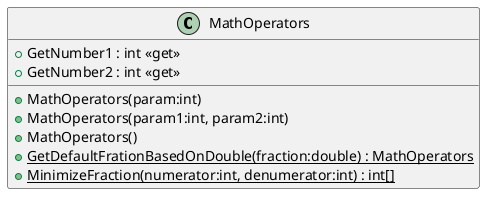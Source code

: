 @startuml
class MathOperators {
    + MathOperators(param:int)
    + MathOperators(param1:int, param2:int)
    + MathOperators()
    + GetNumber1 : int <<get>>
    + GetNumber2 : int <<get>>
    + {static} GetDefaultFrationBasedOnDouble(fraction:double) : MathOperators
    + {static} MinimizeFraction(numerator:int, denumerator:int) : int[]
}
@enduml
